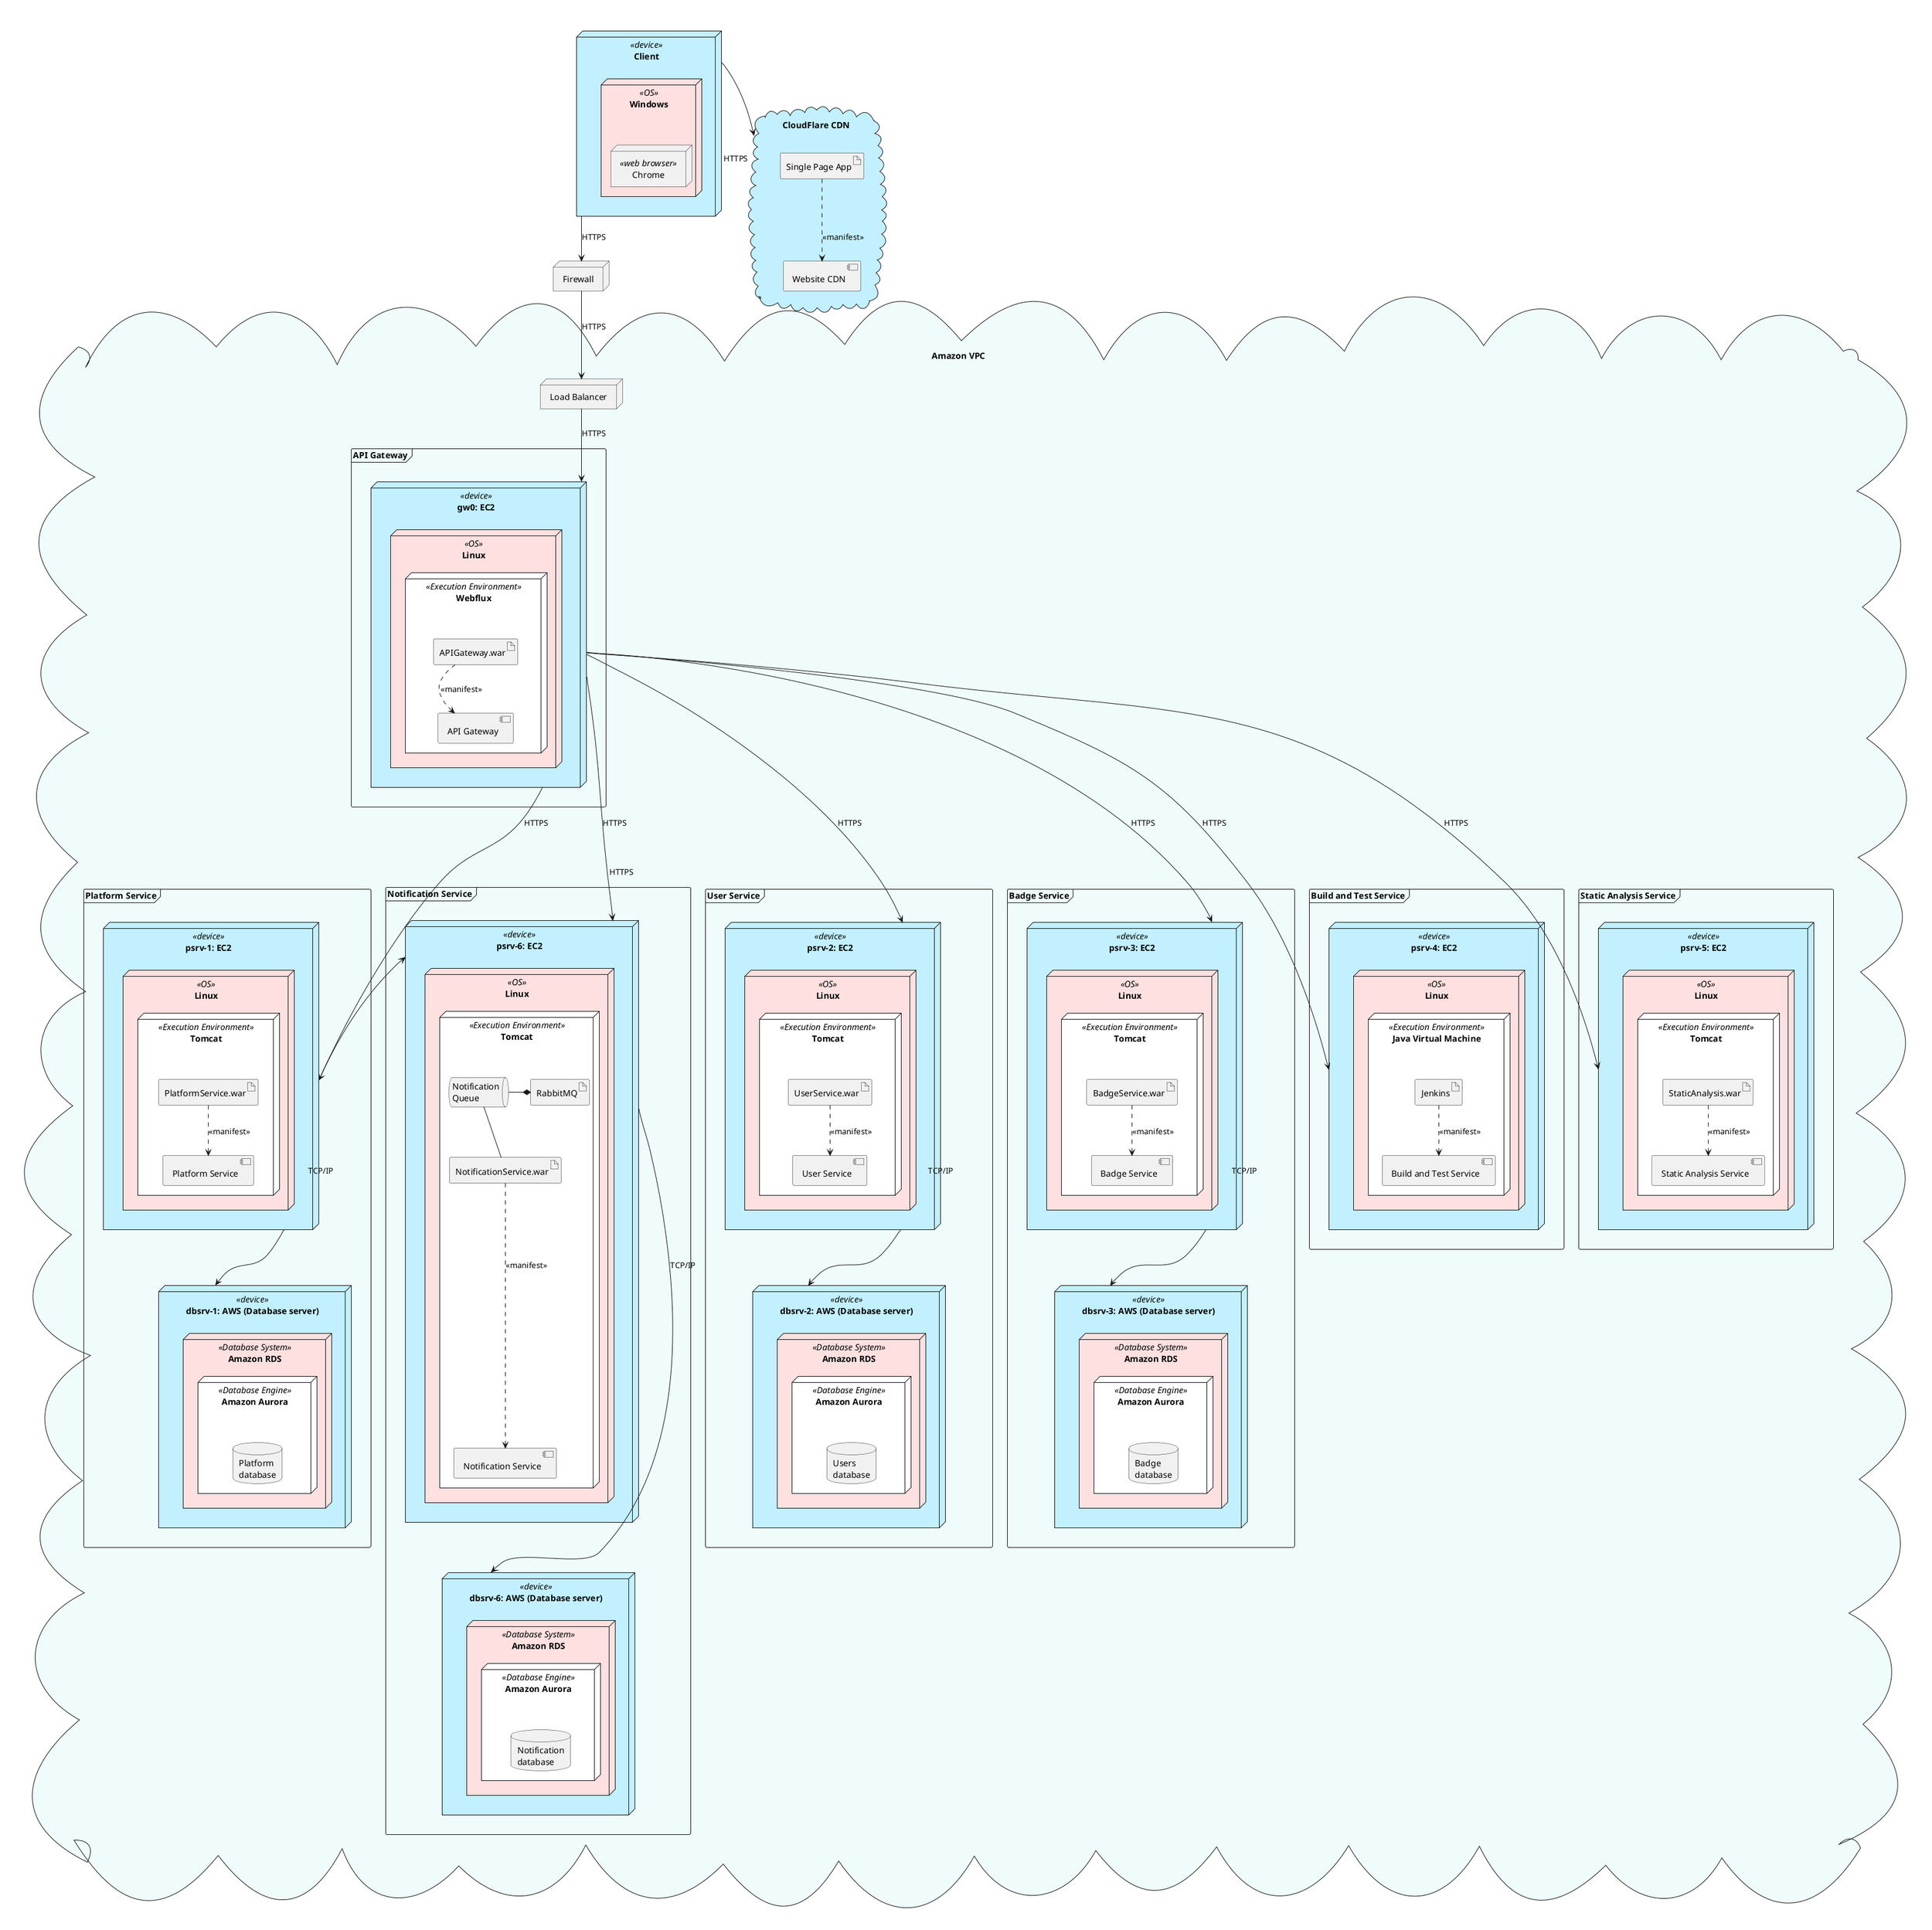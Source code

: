 @startuml Deployment Diagram

node Client <<device>> #APPLICATION{
    node "Windows" <<OS>> #IMPLEMENTATION{
        node "Chrome" <<web browser>>{
        }
    }
}

cloud "CloudFlare CDN" as CDN #APPLICATION{
    artifact "Single Page App"
    component "Website CDN"
    "Single Page App" ..> "Website CDN": <<manifest>>
}

"Chrome" -[#transparent] CDN: \t  HTTPS
Client -> CDN: ""

node Firewall
Client --> Firewall: HTTPS

cloud "Amazon VPC" #f0fcfc{
    node "Load Balancer"
    Firewall --> "Load Balancer": HTTPS

    frame "API Gateway"{
        node "gw0: EC2" <<device>> as GatewayDevice #APPLICATION{
            node "Linux" <<OS>> as gwos #IMPLEMENTATION{
                'https://spring.io/projects/spring-cloud-gateway/
                node "Webflux" <<Execution Environment>> #white{
                    artifact "APIGateway.war"
                    component "API Gateway" as gw
                    "APIGateway.war" ..> gw : <<manifest>>
                }
            }
        }
    }

    "Load Balancer" --> GatewayDevice: HTTPS

    frame "Platform Service"{
        node "psrv-1: EC2" <<device>> as PlatformDevice #APPLICATION{
            node "Linux" <<OS>> as plos #IMPLEMENTATION{
                node "Tomcat" <<Execution Environment>> as plee #white{
                    artifact "PlatformService.war"
                    component "Platform Service" as ps
                    "PlatformService.war" ..> ps : <<manifest>>
                }
            }
        }
        node "dbsrv-1: AWS (Database server)" <<device>> as PlatformDBDevice #APPLICATION{
            node "Amazon RDS" <<Database System>> as pdbs #IMPLEMENTATION{
                node "Amazon Aurora" <<Database Engine>> as pdbe #white{
                    database "Platform\ndatabase"
                }
            }
        }

        GatewayDevice ----> PlatformDevice : HTTPS
        PlatformDevice ---> PlatformDBDevice: TCP/IP
    }


    frame "User Service"{
        node "psrv-2: EC2" <<device>> as UserSrvDevice #APPLICATION{
            node "Linux" <<OS>> as usos #IMPLEMENTATION{
                node "Tomcat" <<Execution Environment>> as usee #white{
                    artifact "UserService.war"
                    component "User Service" as usc
                    "UserService.war" ..> usc : <<manifest>>
                }
            }
        }
        node "dbsrv-2: AWS (Database server)" <<device>> as UserDBDevice #APPLICATION{
            node "Amazon RDS" <<Database System>> as udbs #IMPLEMENTATION{
                node "Amazon Aurora" <<Database Engine>> as usbe #white{
                    database "Users\ndatabase"
                }
            }
        }

        GatewayDevice ---> UserSrvDevice : HTTPS
        UserSrvDevice ---> UserDBDevice: TCP/IP
    }
    PlatformDBDevice -[hidden] UserDBDevice

    frame "Badge Service"{
        node "psrv-3: EC2" <<device>> as BadgesDevice #APPLICATION{
            node "Linux" <<OS>> as bdos #IMPLEMENTATION{
                node "Tomcat" <<Execution Environment>> as bdee #white{
                    artifact "BadgeService.war"
                    component "Badge Service" as bs
                    "BadgeService.war" ..> bs : <<manifest>>
                }
            }
        }
        node "dbsrv-3: AWS (Database server)" <<device>> as BadgeDBDevice #APPLICATION{
            node "Amazon RDS" <<Database System>> as bdbs #IMPLEMENTATION{
                node "Amazon Aurora" <<Database Engine>> as bdbe #white{
                    database "Badge\ndatabase"
                }
            }
        }

        GatewayDevice ---> BadgesDevice : HTTPS
        BadgesDevice ---> BadgeDBDevice: TCP/IP

    }
    PlatformDBDevice -[hidden] BadgeDBDevice

    frame "Build and Test Service"{
        node "psrv-4: EC2" <<device>> as BuildDevice #APPLICATION{
            node "Linux" <<OS>> as bos #IMPLEMENTATION{
                node "Java Virtual Machine" <<Execution Environment>> as bee #white{
                    artifact "Jenkins"
                    component "Build and Test Service" as bts
                    "Jenkins" ..> bts : <<manifest>>
                }
            }
        }
    }

    GatewayDevice ----> BuildDevice : HTTPS

    frame "Static Analysis Service"{
        node "psrv-5: EC2" <<device>> as SADevice #APPLICATION{
            node "Linux" <<OS>> as saos #IMPLEMENTATION{
                node "Tomcat" <<Execution Environment>> as saee #white{
                    artifact "StaticAnalysis.war"
                    component "Static Analysis Service" as sas
                    "StaticAnalysis.war" ..> sas : <<manifest>>
                }
            }
        }
    }

    GatewayDevice ----> SADevice : HTTPS

    frame "Notification Service"{
        node "psrv-6: EC2" <<device>> as NotificationDevice #APPLICATION{
            node "Linux" <<OS>> as nos #IMPLEMENTATION{
                node "Tomcat" <<Execution Environment>> as nee #white{
                    queue "Notification\nQueue" as nqueue
                    artifact "NotificationService.war"
                    artifact "RabbitMQ"
                    nqueue -* "RabbitMQ"
                    component "Notification Service" as ns
                    nqueue -- "NotificationService.war"
                    "NotificationService.war" ..> ns : <<manifest>>
                }
            }
        }
        
        node "dbsrv-6: AWS (Database server)" <<device>> as NotificationDBDevice #APPLICATION{
            node "Amazon RDS" <<Database System>> as ntbs #IMPLEMENTATION{
                node "Amazon Aurora" <<Database Engine>> as ntbe #white{
                    database "Notification\ndatabase"
                }
            }
        }

        NotificationDevice ----> NotificationDBDevice: TCP/IP
    }

    PlatformDBDevice -[hidden] NotificationDBDevice

    GatewayDevice ----> NotificationDevice : HTTPS

    PlatformDevice -> NotificationDevice : HTTPS
}
@enduml